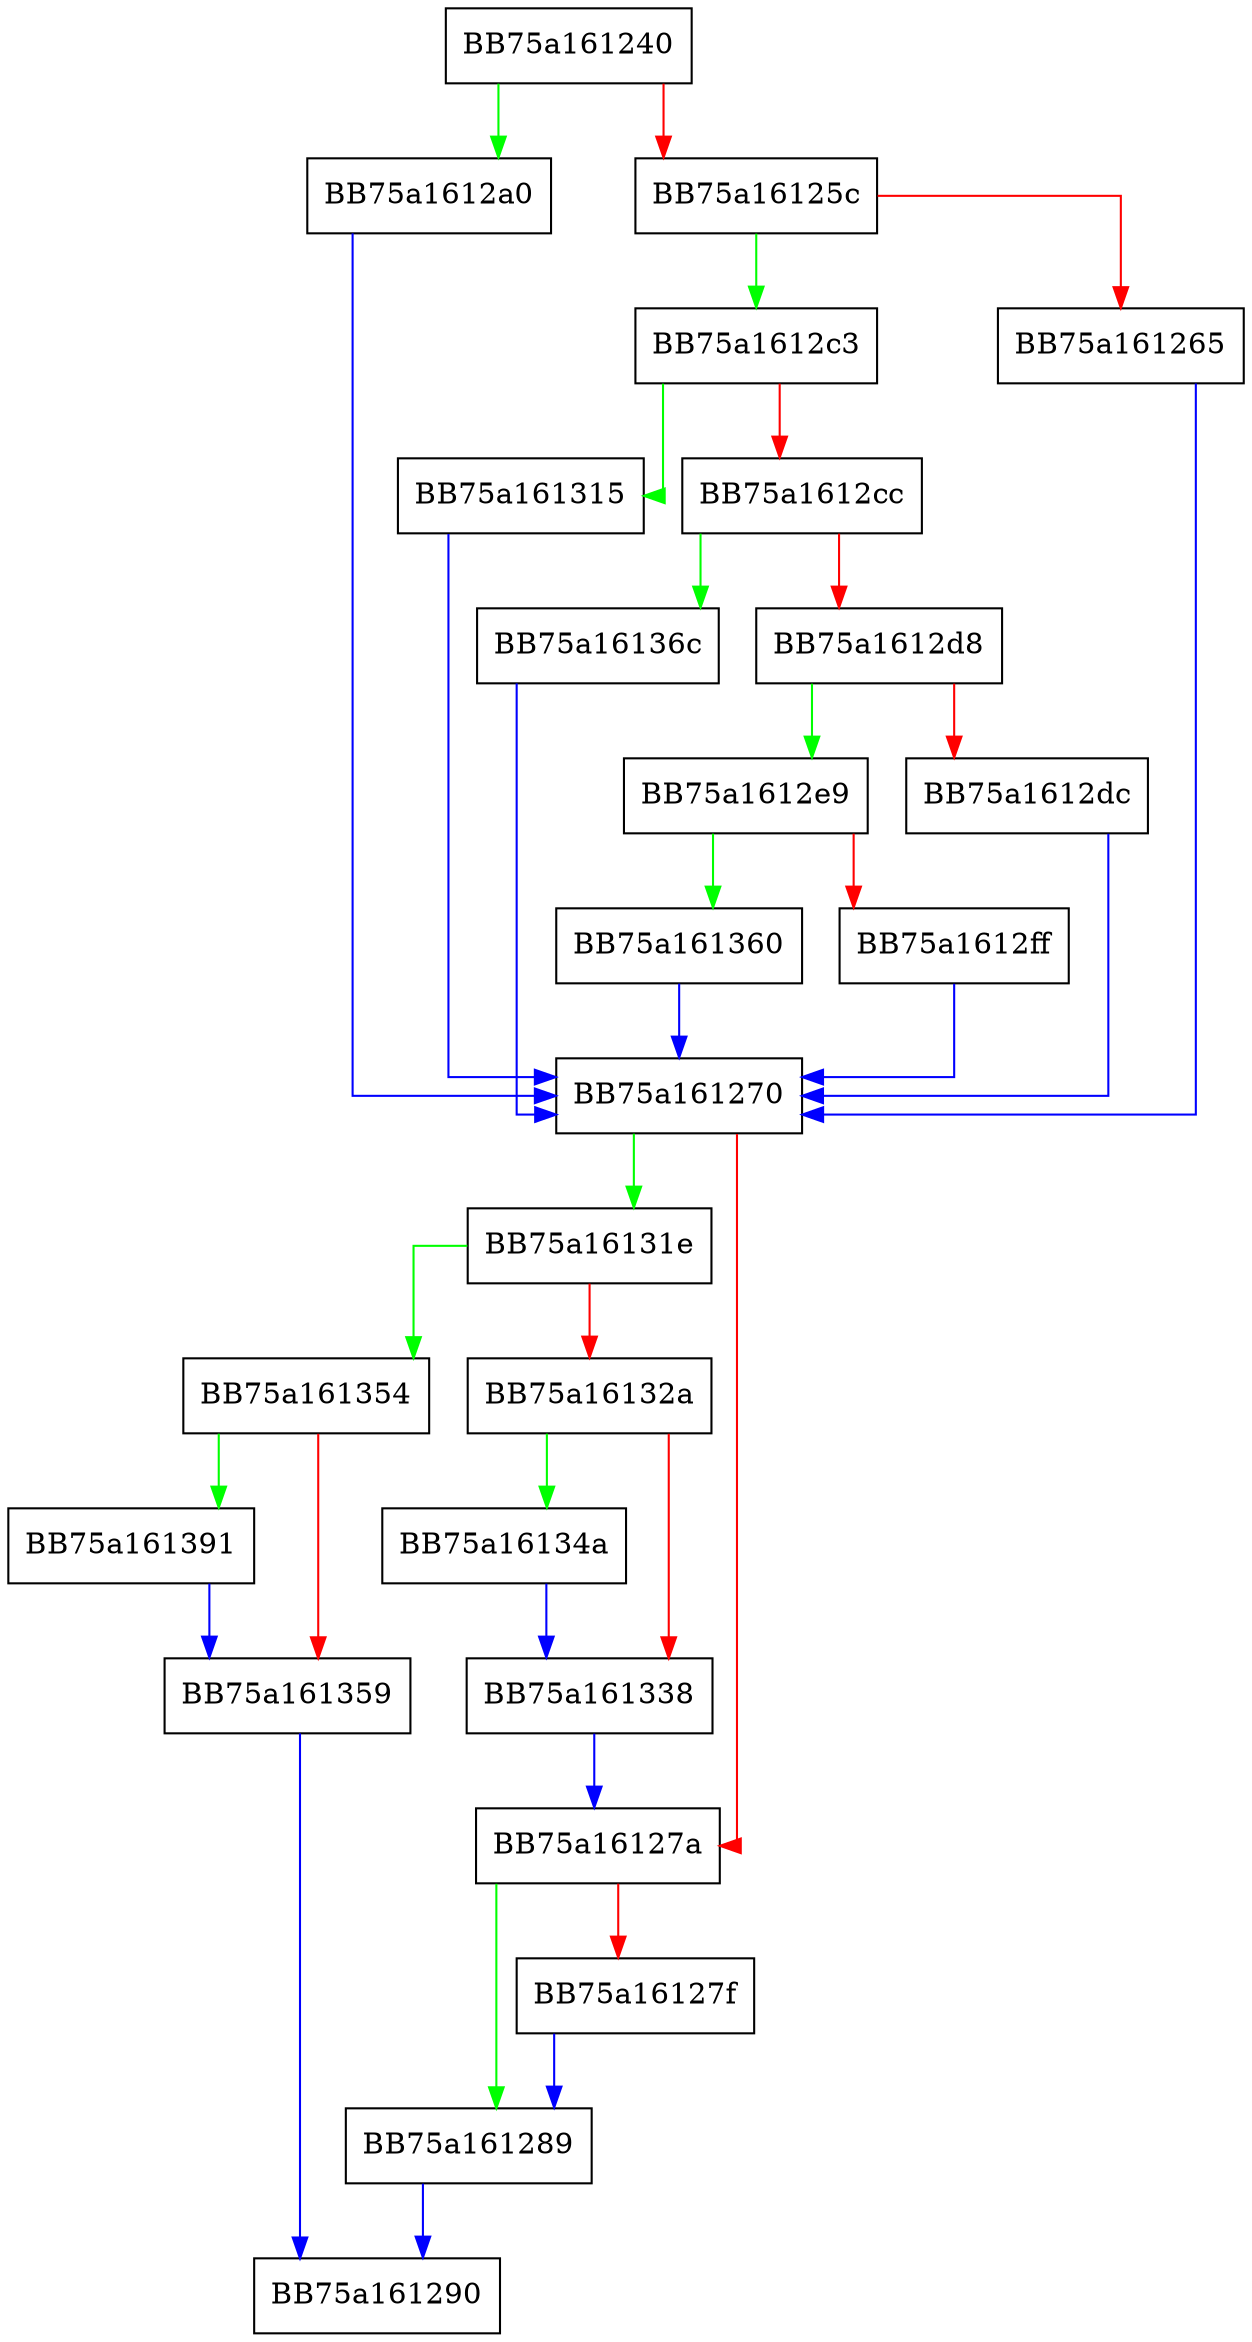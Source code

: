 digraph lua_tolstring {
  node [shape="box"];
  graph [splines=ortho];
  BB75a161240 -> BB75a1612a0 [color="green"];
  BB75a161240 -> BB75a16125c [color="red"];
  BB75a16125c -> BB75a1612c3 [color="green"];
  BB75a16125c -> BB75a161265 [color="red"];
  BB75a161265 -> BB75a161270 [color="blue"];
  BB75a161270 -> BB75a16131e [color="green"];
  BB75a161270 -> BB75a16127a [color="red"];
  BB75a16127a -> BB75a161289 [color="green"];
  BB75a16127a -> BB75a16127f [color="red"];
  BB75a16127f -> BB75a161289 [color="blue"];
  BB75a161289 -> BB75a161290 [color="blue"];
  BB75a1612a0 -> BB75a161270 [color="blue"];
  BB75a1612c3 -> BB75a161315 [color="green"];
  BB75a1612c3 -> BB75a1612cc [color="red"];
  BB75a1612cc -> BB75a16136c [color="green"];
  BB75a1612cc -> BB75a1612d8 [color="red"];
  BB75a1612d8 -> BB75a1612e9 [color="green"];
  BB75a1612d8 -> BB75a1612dc [color="red"];
  BB75a1612dc -> BB75a161270 [color="blue"];
  BB75a1612e9 -> BB75a161360 [color="green"];
  BB75a1612e9 -> BB75a1612ff [color="red"];
  BB75a1612ff -> BB75a161270 [color="blue"];
  BB75a161315 -> BB75a161270 [color="blue"];
  BB75a16131e -> BB75a161354 [color="green"];
  BB75a16131e -> BB75a16132a [color="red"];
  BB75a16132a -> BB75a16134a [color="green"];
  BB75a16132a -> BB75a161338 [color="red"];
  BB75a161338 -> BB75a16127a [color="blue"];
  BB75a16134a -> BB75a161338 [color="blue"];
  BB75a161354 -> BB75a161391 [color="green"];
  BB75a161354 -> BB75a161359 [color="red"];
  BB75a161359 -> BB75a161290 [color="blue"];
  BB75a161360 -> BB75a161270 [color="blue"];
  BB75a16136c -> BB75a161270 [color="blue"];
  BB75a161391 -> BB75a161359 [color="blue"];
}